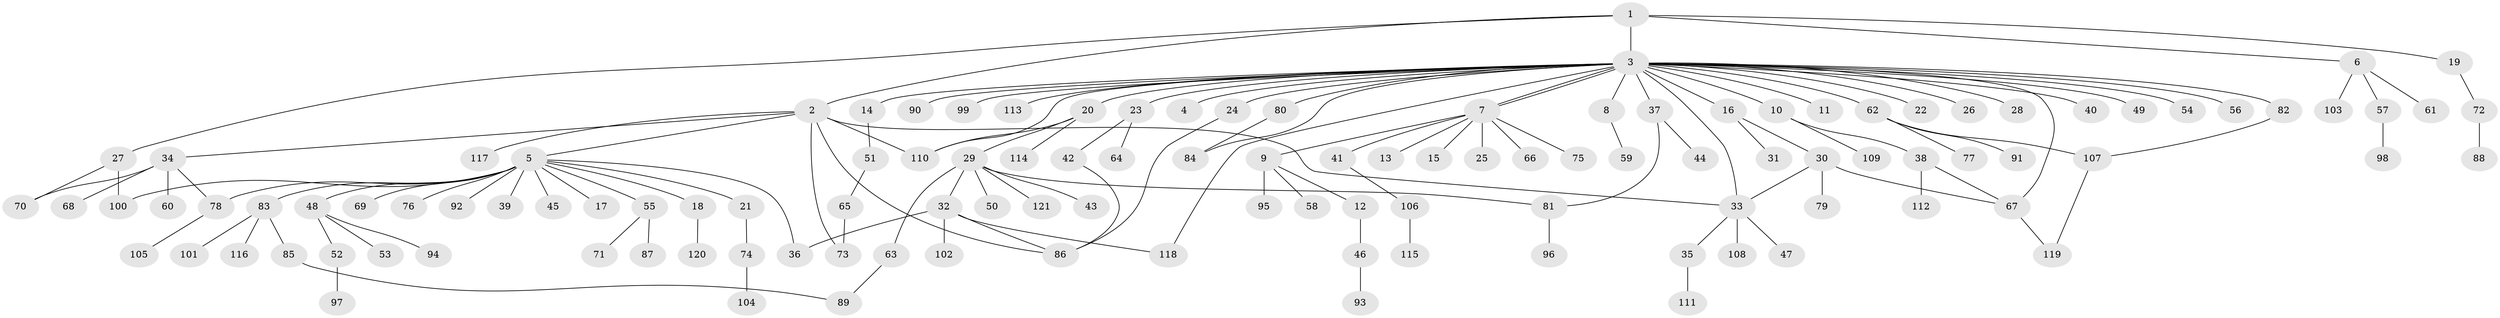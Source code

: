 // Generated by graph-tools (version 1.1) at 2025/25/03/09/25 03:25:58]
// undirected, 121 vertices, 141 edges
graph export_dot {
graph [start="1"]
  node [color=gray90,style=filled];
  1;
  2;
  3;
  4;
  5;
  6;
  7;
  8;
  9;
  10;
  11;
  12;
  13;
  14;
  15;
  16;
  17;
  18;
  19;
  20;
  21;
  22;
  23;
  24;
  25;
  26;
  27;
  28;
  29;
  30;
  31;
  32;
  33;
  34;
  35;
  36;
  37;
  38;
  39;
  40;
  41;
  42;
  43;
  44;
  45;
  46;
  47;
  48;
  49;
  50;
  51;
  52;
  53;
  54;
  55;
  56;
  57;
  58;
  59;
  60;
  61;
  62;
  63;
  64;
  65;
  66;
  67;
  68;
  69;
  70;
  71;
  72;
  73;
  74;
  75;
  76;
  77;
  78;
  79;
  80;
  81;
  82;
  83;
  84;
  85;
  86;
  87;
  88;
  89;
  90;
  91;
  92;
  93;
  94;
  95;
  96;
  97;
  98;
  99;
  100;
  101;
  102;
  103;
  104;
  105;
  106;
  107;
  108;
  109;
  110;
  111;
  112;
  113;
  114;
  115;
  116;
  117;
  118;
  119;
  120;
  121;
  1 -- 2;
  1 -- 3;
  1 -- 6;
  1 -- 19;
  1 -- 27;
  2 -- 5;
  2 -- 33;
  2 -- 34;
  2 -- 73;
  2 -- 86;
  2 -- 110;
  2 -- 117;
  3 -- 4;
  3 -- 7;
  3 -- 7;
  3 -- 8;
  3 -- 10;
  3 -- 11;
  3 -- 14;
  3 -- 16;
  3 -- 20;
  3 -- 22;
  3 -- 23;
  3 -- 24;
  3 -- 26;
  3 -- 28;
  3 -- 33;
  3 -- 37;
  3 -- 40;
  3 -- 49;
  3 -- 54;
  3 -- 56;
  3 -- 62;
  3 -- 67;
  3 -- 80;
  3 -- 82;
  3 -- 84;
  3 -- 90;
  3 -- 99;
  3 -- 110;
  3 -- 113;
  3 -- 118;
  5 -- 17;
  5 -- 18;
  5 -- 21;
  5 -- 36;
  5 -- 39;
  5 -- 45;
  5 -- 48;
  5 -- 55;
  5 -- 69;
  5 -- 76;
  5 -- 78;
  5 -- 83;
  5 -- 92;
  5 -- 100;
  6 -- 57;
  6 -- 61;
  6 -- 103;
  7 -- 9;
  7 -- 13;
  7 -- 15;
  7 -- 25;
  7 -- 41;
  7 -- 66;
  7 -- 75;
  8 -- 59;
  9 -- 12;
  9 -- 58;
  9 -- 95;
  10 -- 38;
  10 -- 109;
  12 -- 46;
  14 -- 51;
  16 -- 30;
  16 -- 31;
  18 -- 120;
  19 -- 72;
  20 -- 29;
  20 -- 110;
  20 -- 114;
  21 -- 74;
  23 -- 42;
  23 -- 64;
  24 -- 86;
  27 -- 70;
  27 -- 100;
  29 -- 32;
  29 -- 43;
  29 -- 50;
  29 -- 63;
  29 -- 81;
  29 -- 121;
  30 -- 33;
  30 -- 67;
  30 -- 79;
  32 -- 36;
  32 -- 86;
  32 -- 102;
  32 -- 118;
  33 -- 35;
  33 -- 47;
  33 -- 108;
  34 -- 60;
  34 -- 68;
  34 -- 70;
  34 -- 78;
  35 -- 111;
  37 -- 44;
  37 -- 81;
  38 -- 67;
  38 -- 112;
  41 -- 106;
  42 -- 86;
  46 -- 93;
  48 -- 52;
  48 -- 53;
  48 -- 94;
  51 -- 65;
  52 -- 97;
  55 -- 71;
  55 -- 87;
  57 -- 98;
  62 -- 77;
  62 -- 91;
  62 -- 107;
  63 -- 89;
  65 -- 73;
  67 -- 119;
  72 -- 88;
  74 -- 104;
  78 -- 105;
  80 -- 84;
  81 -- 96;
  82 -- 107;
  83 -- 85;
  83 -- 101;
  83 -- 116;
  85 -- 89;
  106 -- 115;
  107 -- 119;
}
